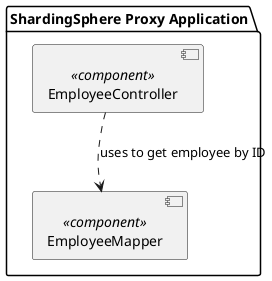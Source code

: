 @startuml
package "ShardingSphere Proxy Application" {
  [EmployeeController] <<component>> as WebTier
  [EmployeeMapper] <<component>> as DataAccessTier
}
WebTier ..> DataAccessTier : uses to get employee by ID
@enduml
